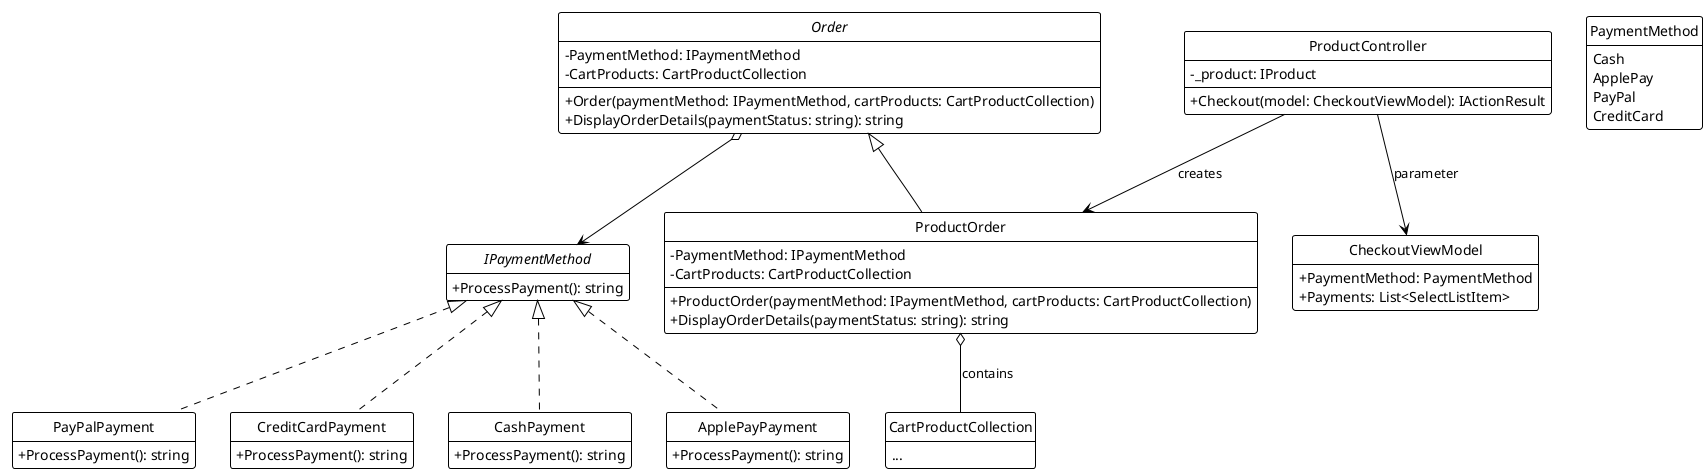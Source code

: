 @startuml
!theme plain
hide circle
hide empty members
skinparam classAttributeIconSize 0

interface IPaymentMethod {
    + ProcessPayment(): string
}

enum PaymentMethod {
    Cash
    ApplePay
    PayPal
    CreditCard
}

class CheckoutViewModel {
    + PaymentMethod: PaymentMethod
    + Payments: List<SelectListItem>
}

class CartProductCollection {
    ...
}

class ProductOrder {
    - PaymentMethod: IPaymentMethod
    - CartProducts: CartProductCollection
    --
    + ProductOrder(paymentMethod: IPaymentMethod, cartProducts: CartProductCollection)
    + DisplayOrderDetails(paymentStatus: string): string
}

class PayPalPayment {
    + ProcessPayment(): string
}

abstract class Order {
    - PaymentMethod: IPaymentMethod
    - CartProducts: CartProductCollection
    --
    + Order(paymentMethod: IPaymentMethod, cartProducts: CartProductCollection)
    + DisplayOrderDetails(paymentStatus: string): string
}

class CreditCardPayment {
    + ProcessPayment(): string
}

class CashPayment {
    + ProcessPayment(): string
}

class ApplePayPayment {
    + ProcessPayment(): string
}

class ProductController {
    - _product: IProduct
    --
    + Checkout(model: CheckoutViewModel): IActionResult
}

IPaymentMethod <|.. PayPalPayment
IPaymentMethod <|.. CreditCardPayment
IPaymentMethod <|.. CashPayment
IPaymentMethod <|.. ApplePayPayment

ProductOrder o-- CartProductCollection: contains

Order o--> IPaymentMethod
Order <|-- ProductOrder

ProductController --> CheckoutViewModel: parameter
ProductController --> ProductOrder: creates

@enduml
